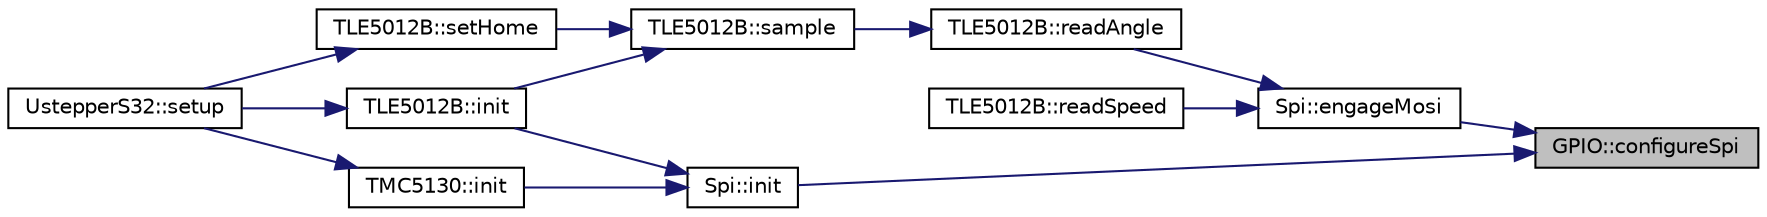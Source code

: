 digraph "GPIO::configureSpi"
{
 // LATEX_PDF_SIZE
  edge [fontname="Helvetica",fontsize="10",labelfontname="Helvetica",labelfontsize="10"];
  node [fontname="Helvetica",fontsize="10",shape=record];
  rankdir="RL";
  Node1 [label="GPIO::configureSpi",height=0.2,width=0.4,color="black", fillcolor="grey75", style="filled", fontcolor="black",tooltip=" "];
  Node1 -> Node2 [dir="back",color="midnightblue",fontsize="10",style="solid",fontname="Helvetica"];
  Node2 [label="Spi::engageMosi",height=0.2,width=0.4,color="black", fillcolor="white", style="filled",URL="$classSpi.html#affacd9f5cbc237e86f9c33feac6bd48d",tooltip=" "];
  Node2 -> Node3 [dir="back",color="midnightblue",fontsize="10",style="solid",fontname="Helvetica"];
  Node3 [label="TLE5012B::readAngle",height=0.2,width=0.4,color="black", fillcolor="white", style="filled",URL="$classTLE5012B.html#ac9bf248b79a4359e593a4a9d0dab6c72",tooltip=" "];
  Node3 -> Node4 [dir="back",color="midnightblue",fontsize="10",style="solid",fontname="Helvetica"];
  Node4 [label="TLE5012B::sample",height=0.2,width=0.4,color="black", fillcolor="white", style="filled",URL="$classTLE5012B.html#aa2fd38efe1afcbf9762864144a509344",tooltip=" "];
  Node4 -> Node5 [dir="back",color="midnightblue",fontsize="10",style="solid",fontname="Helvetica"];
  Node5 [label="TLE5012B::init",height=0.2,width=0.4,color="black", fillcolor="white", style="filled",URL="$classTLE5012B.html#a328bf23d2b7fdc7ce77b2c041ba4c661",tooltip=" "];
  Node5 -> Node6 [dir="back",color="midnightblue",fontsize="10",style="solid",fontname="Helvetica"];
  Node6 [label="UstepperS32::setup",height=0.2,width=0.4,color="black", fillcolor="white", style="filled",URL="$classUstepperS32.html#a9db3b9f02f66bb17424b3e114c851d37",tooltip="Initializes the different parts of the uStepper S object."];
  Node4 -> Node7 [dir="back",color="midnightblue",fontsize="10",style="solid",fontname="Helvetica"];
  Node7 [label="TLE5012B::setHome",height=0.2,width=0.4,color="black", fillcolor="white", style="filled",URL="$classTLE5012B.html#a96b932ad326cb5c284aac3b9cd6db92e",tooltip=" "];
  Node7 -> Node6 [dir="back",color="midnightblue",fontsize="10",style="solid",fontname="Helvetica"];
  Node2 -> Node8 [dir="back",color="midnightblue",fontsize="10",style="solid",fontname="Helvetica"];
  Node8 [label="TLE5012B::readSpeed",height=0.2,width=0.4,color="black", fillcolor="white", style="filled",URL="$classTLE5012B.html#a10a013acb226d8d63dbeea0559eb88eb",tooltip=" "];
  Node1 -> Node9 [dir="back",color="midnightblue",fontsize="10",style="solid",fontname="Helvetica"];
  Node9 [label="Spi::init",height=0.2,width=0.4,color="black", fillcolor="white", style="filled",URL="$classSpi.html#a680fddffd252143734d5451651453bbd",tooltip=" "];
  Node9 -> Node5 [dir="back",color="midnightblue",fontsize="10",style="solid",fontname="Helvetica"];
  Node9 -> Node10 [dir="back",color="midnightblue",fontsize="10",style="solid",fontname="Helvetica"];
  Node10 [label="TMC5130::init",height=0.2,width=0.4,color="black", fillcolor="white", style="filled",URL="$classTMC5130.html#a32a5a9d3c3a1823101860159835750ff",tooltip="Initiation of the motor driver."];
  Node10 -> Node6 [dir="back",color="midnightblue",fontsize="10",style="solid",fontname="Helvetica"];
}
